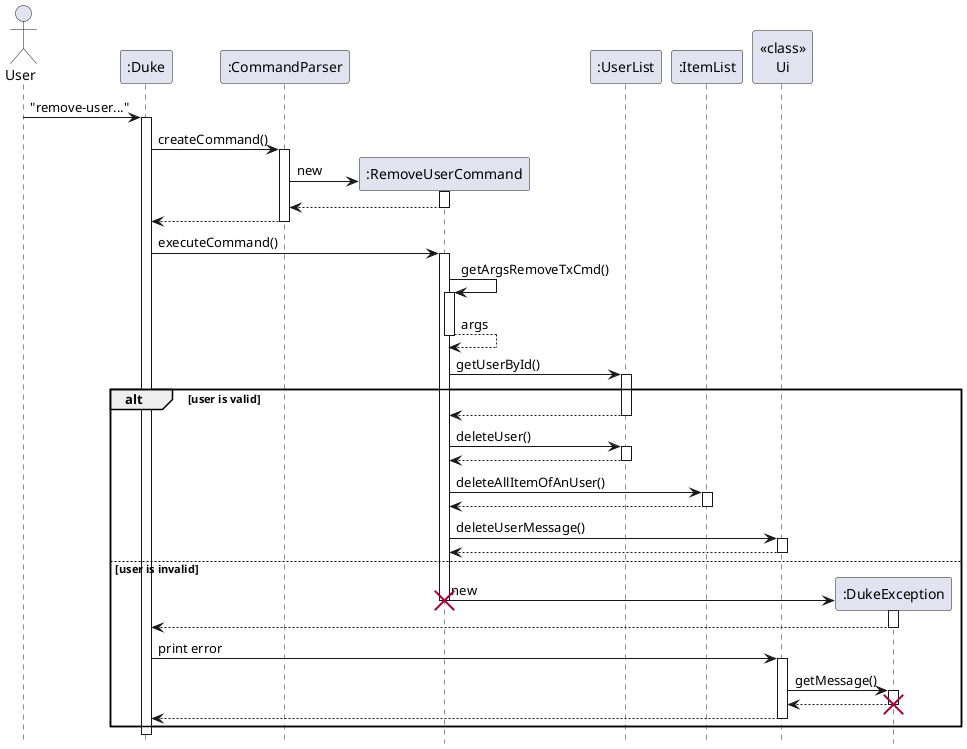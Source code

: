 @startuml
hide footbox

Actor User
"User" -> ":Duke": "remove-user..."
activate ":Duke"
":Duke" -> ":CommandParser": createCommand()
activate ":CommandParser"
":CommandParser" -> ":RemoveUserCommand"**: new
activate ":RemoveUserCommand"
return
":CommandParser" --> ":Duke"
deactivate

":Duke" -> ":RemoveUserCommand" : executeCommand()
activate ":RemoveUserCommand"
":RemoveUserCommand" -> ":RemoveUserCommand": getArgsRemoveTxCmd()
activate ":RemoveUserCommand"
return args
    ":RemoveUserCommand" -> ":UserList": getUserById()
    activate ":UserList"
alt user is valid
    ":UserList" --> ":RemoveUserCommand":
    deactivate ":UserList"

    ":RemoveUserCommand" -> ":UserList": deleteUser()
    activate ":UserList"
    return
    ":RemoveUserCommand" -> ":ItemList": deleteAllItemOfAnUser()
    activate ":ItemList"
    return
    ":RemoveUserCommand" -> "<<class>>\nUi": deleteUserMessage()
    activate "<<class>>\nUi"
    return
    deactivate "<<class>>\nUi"
    deactivate ":UserList"
else user is invalid
    ":RemoveUserCommand" -> ":DukeException"** : new
    destroy ":RemoveUserCommand"
    activate ":DukeException"
    ":DukeException" --> ":Duke"
     deactivate ":DukeException"
     ":Duke" -> "<<class>>\nUi" : print error
     activate "<<class>>\nUi"
     "<<class>>\nUi" -> ":DukeException": getMessage()
     activate ":DukeException"
     return
     destroy ":DukeException"
     "<<class>>\nUi" --> ":Duke"
     deactivate "<<class>>\nUi"
end
deactivate ":RemoveUserCommand"

@enduml